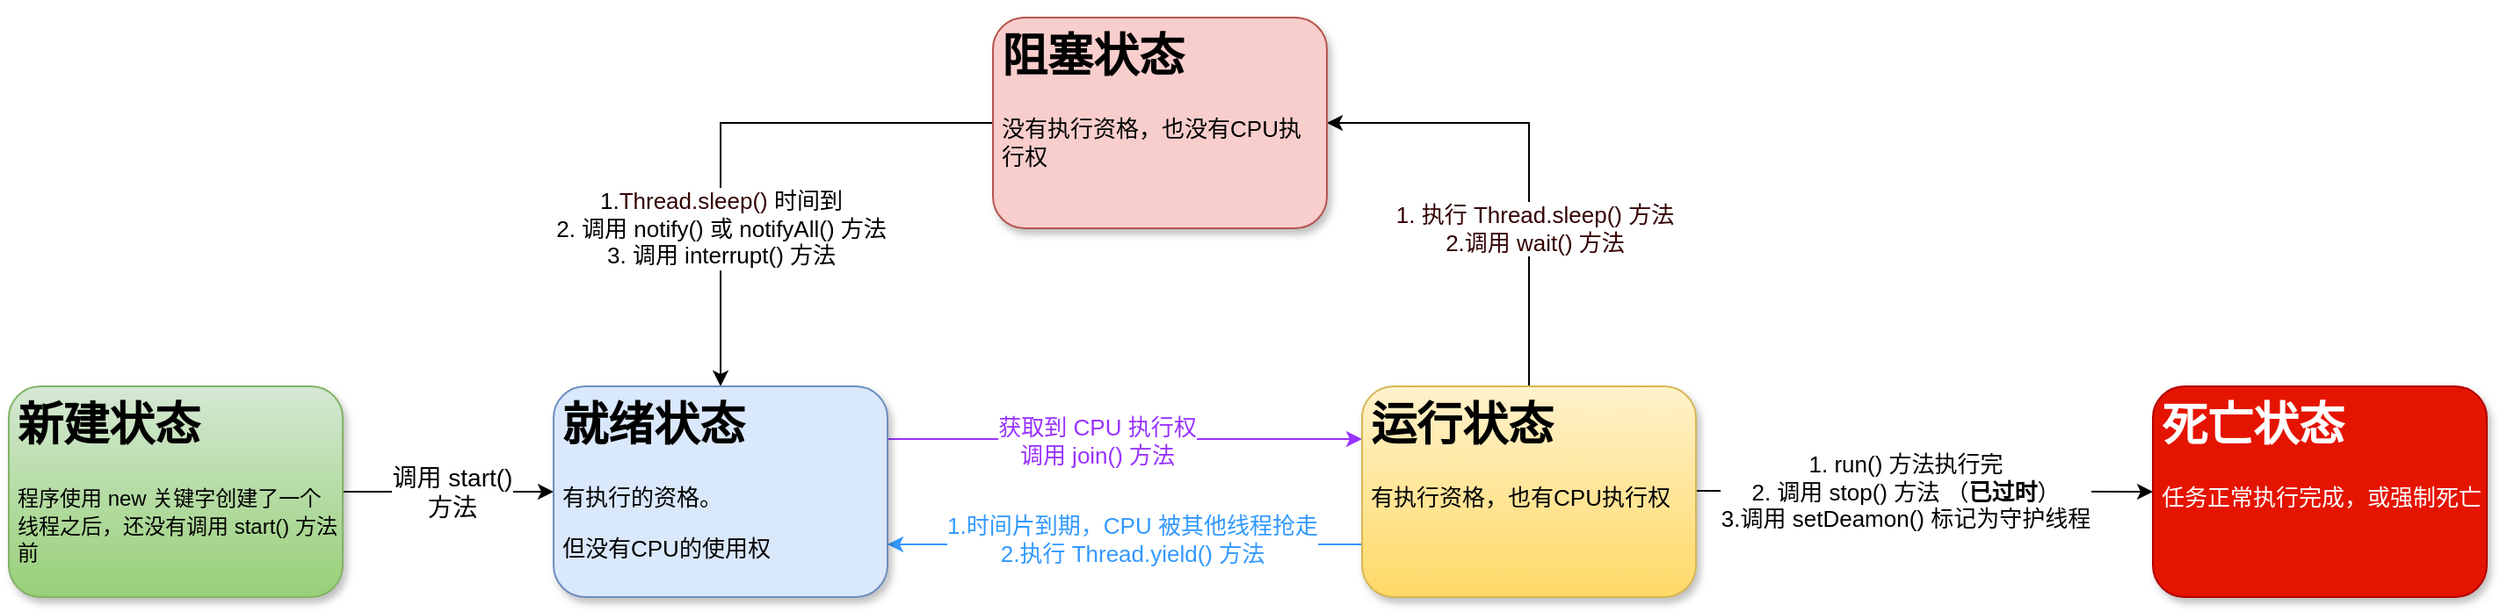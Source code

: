 <mxfile version="20.2.3" type="device"><diagram id="cvxq7ps3fXE-qxHbfZkH" name="线程的生命周期图"><mxGraphModel dx="2249" dy="874" grid="1" gridSize="10" guides="1" tooltips="1" connect="1" arrows="1" fold="1" page="1" pageScale="1" pageWidth="827" pageHeight="1169" math="0" shadow="0"><root><mxCell id="0"/><mxCell id="1" parent="0"/><mxCell id="9nwUCDywdmJtQBKf3fRw-4" style="edgeStyle=orthogonalEdgeStyle;curved=1;rounded=0;orthogonalLoop=1;jettySize=auto;html=1;entryX=0;entryY=0.5;entryDx=0;entryDy=0;exitX=1;exitY=0.5;exitDx=0;exitDy=0;" parent="1" source="hbKYCbYjU_x3LwAqlirU-15" target="hbKYCbYjU_x3LwAqlirU-14" edge="1"><mxGeometry relative="1" as="geometry"><mxPoint x="160" y="360" as="sourcePoint"/><mxPoint x="290" y="360" as="targetPoint"/></mxGeometry></mxCell><mxCell id="9nwUCDywdmJtQBKf3fRw-5" value="&lt;font style=&quot;font-size: 14px;&quot;&gt;调用 start() &lt;br&gt;方法&lt;/font&gt;" style="edgeLabel;html=1;align=center;verticalAlign=middle;resizable=0;points=[];" parent="9nwUCDywdmJtQBKf3fRw-4" vertex="1" connectable="0"><mxGeometry x="-0.2" y="2" relative="1" as="geometry"><mxPoint x="14" y="2" as="offset"/></mxGeometry></mxCell><mxCell id="hbKYCbYjU_x3LwAqlirU-4" style="edgeStyle=orthogonalEdgeStyle;rounded=0;orthogonalLoop=1;jettySize=auto;html=1;entryX=0;entryY=0.25;entryDx=0;entryDy=0;exitX=1;exitY=0.25;exitDx=0;exitDy=0;strokeColor=#9933FF;" edge="1" parent="1" source="hbKYCbYjU_x3LwAqlirU-14" target="hbKYCbYjU_x3LwAqlirU-19"><mxGeometry relative="1" as="geometry"><mxPoint x="410" y="345" as="sourcePoint"/><mxPoint x="660" y="345" as="targetPoint"/></mxGeometry></mxCell><mxCell id="hbKYCbYjU_x3LwAqlirU-8" value="获取到 CPU 执行权&lt;br style=&quot;font-size: 13px;&quot;&gt;调用 join() 方法" style="edgeLabel;html=1;align=center;verticalAlign=middle;resizable=0;points=[];fontSize=13;fontColor=#9933FF;" vertex="1" connectable="0" parent="hbKYCbYjU_x3LwAqlirU-4"><mxGeometry x="-0.118" y="-1" relative="1" as="geometry"><mxPoint as="offset"/></mxGeometry></mxCell><mxCell id="hbKYCbYjU_x3LwAqlirU-11" style="edgeStyle=orthogonalEdgeStyle;rounded=0;orthogonalLoop=1;jettySize=auto;html=1;entryX=0.5;entryY=0;entryDx=0;entryDy=0;exitX=0;exitY=0.5;exitDx=0;exitDy=0;" edge="1" parent="1" source="hbKYCbYjU_x3LwAqlirU-18" target="hbKYCbYjU_x3LwAqlirU-14"><mxGeometry relative="1" as="geometry"><mxPoint x="490" y="190" as="sourcePoint"/><mxPoint x="350" y="330" as="targetPoint"/></mxGeometry></mxCell><mxCell id="hbKYCbYjU_x3LwAqlirU-12" value="&lt;font style=&quot;font-size: 13px;&quot;&gt;1.&lt;span style=&quot;color: rgb(51, 0, 0);&quot;&gt;Thread.sleep()&amp;nbsp;&lt;/span&gt;时间到&lt;br&gt;2. 调用 notify() 或 notifyAll() 方法&lt;br&gt;3. 调用 interrupt() 方法&lt;br&gt;&lt;/font&gt;" style="edgeLabel;html=1;align=center;verticalAlign=middle;resizable=0;points=[];" vertex="1" connectable="0" parent="hbKYCbYjU_x3LwAqlirU-11"><mxGeometry x="0.193" y="-3" relative="1" as="geometry"><mxPoint x="3" y="33" as="offset"/></mxGeometry></mxCell><mxCell id="hbKYCbYjU_x3LwAqlirU-1" style="edgeStyle=orthogonalEdgeStyle;rounded=0;orthogonalLoop=1;jettySize=auto;html=1;entryX=0;entryY=0.5;entryDx=0;entryDy=0;" edge="1" parent="1" target="hbKYCbYjU_x3LwAqlirU-20"><mxGeometry relative="1" as="geometry"><mxPoint x="850" y="359.5" as="sourcePoint"/><mxPoint x="1010" y="359.5" as="targetPoint"/></mxGeometry></mxCell><mxCell id="hbKYCbYjU_x3LwAqlirU-2" value="1. run() 方法执行完&lt;br style=&quot;font-size: 13px;&quot;&gt;2. 调用 stop() 方法 （&lt;b&gt;已过时&lt;/b&gt;）&lt;br style=&quot;font-size: 13px;&quot;&gt;3.调用 setDeamon()&amp;nbsp;标记为守护线程" style="edgeLabel;html=1;align=center;verticalAlign=middle;resizable=0;points=[];fontSize=13;" vertex="1" connectable="0" parent="hbKYCbYjU_x3LwAqlirU-1"><mxGeometry x="-0.186" y="-1" relative="1" as="geometry"><mxPoint x="13" y="-1" as="offset"/></mxGeometry></mxCell><mxCell id="hbKYCbYjU_x3LwAqlirU-5" style="edgeStyle=orthogonalEdgeStyle;rounded=0;orthogonalLoop=1;jettySize=auto;html=1;exitX=0;exitY=0.75;exitDx=0;exitDy=0;entryX=1;entryY=0.75;entryDx=0;entryDy=0;strokeColor=#3399FF;" edge="1" parent="1" source="hbKYCbYjU_x3LwAqlirU-19" target="hbKYCbYjU_x3LwAqlirU-14"><mxGeometry relative="1" as="geometry"><mxPoint x="660" y="375" as="sourcePoint"/><mxPoint x="410" y="375" as="targetPoint"/></mxGeometry></mxCell><mxCell id="hbKYCbYjU_x3LwAqlirU-9" value="1.时间片到期，CPU 被其他线程抢走&lt;br&gt;2.执行 Thread.yield() 方法" style="edgeLabel;html=1;align=center;verticalAlign=middle;resizable=0;points=[];fontSize=13;fontColor=#3399FF;" vertex="1" connectable="0" parent="hbKYCbYjU_x3LwAqlirU-5"><mxGeometry x="0.188" y="-3" relative="1" as="geometry"><mxPoint x="29" as="offset"/></mxGeometry></mxCell><mxCell id="hbKYCbYjU_x3LwAqlirU-10" style="edgeStyle=orthogonalEdgeStyle;rounded=0;orthogonalLoop=1;jettySize=auto;html=1;exitX=0.5;exitY=0;exitDx=0;exitDy=0;entryX=1;entryY=0.5;entryDx=0;entryDy=0;" edge="1" parent="1" source="hbKYCbYjU_x3LwAqlirU-19" target="hbKYCbYjU_x3LwAqlirU-18"><mxGeometry relative="1" as="geometry"><mxPoint x="720" y="330" as="sourcePoint"/><mxPoint x="610" y="190" as="targetPoint"/></mxGeometry></mxCell><mxCell id="hbKYCbYjU_x3LwAqlirU-13" value="1. 执行 Thread.sleep() 方法&lt;br&gt;2.调用 wait() 方法" style="edgeLabel;html=1;align=center;verticalAlign=middle;resizable=0;points=[];fontSize=13;fontColor=#330000;" vertex="1" connectable="0" parent="hbKYCbYjU_x3LwAqlirU-10"><mxGeometry x="-0.32" y="-3" relative="1" as="geometry"><mxPoint as="offset"/></mxGeometry></mxCell><mxCell id="hbKYCbYjU_x3LwAqlirU-14" value="&lt;h1&gt;就绪状态&lt;/h1&gt;&lt;p&gt;有执行的资格。&lt;/p&gt;&lt;p&gt;但没有CPU的使用权&lt;/p&gt;" style="text;html=1;strokeColor=#6c8ebf;fillColor=#dae8fc;spacing=5;spacingTop=-20;whiteSpace=wrap;overflow=hidden;rounded=1;fontSize=13;shadow=1;glass=0;" vertex="1" parent="1"><mxGeometry x="200" y="300" width="190" height="120" as="geometry"/></mxCell><mxCell id="hbKYCbYjU_x3LwAqlirU-15" value="&lt;h1&gt;新建状态&lt;/h1&gt;&lt;p&gt;&lt;span style=&quot;color: rgb(0, 0, 0); font-size: 12px;&quot;&gt;程序使用 new 关键字创建了一个线程之后，还没有调用 start() 方法前&lt;/span&gt;&lt;br&gt;&lt;/p&gt;" style="text;html=1;strokeColor=#82b366;fillColor=#d5e8d4;spacing=5;spacingTop=-20;whiteSpace=wrap;overflow=hidden;rounded=1;fontSize=13;gradientColor=#97d077;shadow=1;sketch=0;glass=0;" vertex="1" parent="1"><mxGeometry x="-110" y="300" width="190" height="120" as="geometry"/></mxCell><mxCell id="hbKYCbYjU_x3LwAqlirU-18" value="&lt;h1&gt;阻塞状态&lt;/h1&gt;&lt;p&gt;没有执行资格，也&lt;span style=&quot;background-color: initial;&quot;&gt;没有CPU执行权&lt;/span&gt;&lt;/p&gt;" style="text;html=1;strokeColor=#b85450;fillColor=#f8cecc;spacing=5;spacingTop=-20;whiteSpace=wrap;overflow=hidden;rounded=1;fontSize=13;shadow=1;glass=0;" vertex="1" parent="1"><mxGeometry x="450" y="90" width="190" height="120" as="geometry"/></mxCell><mxCell id="hbKYCbYjU_x3LwAqlirU-19" value="&lt;h1&gt;运行状态&lt;/h1&gt;&lt;p&gt;有执行资格，也&lt;span style=&quot;background-color: initial;&quot;&gt;有CPU执行权&lt;/span&gt;&lt;br&gt;&lt;/p&gt;" style="text;html=1;strokeColor=#d6b656;fillColor=#fff2cc;spacing=5;spacingTop=-20;whiteSpace=wrap;overflow=hidden;rounded=1;fontSize=13;shadow=1;glass=0;gradientColor=#ffd966;" vertex="1" parent="1"><mxGeometry x="660" y="300" width="190" height="120" as="geometry"/></mxCell><mxCell id="hbKYCbYjU_x3LwAqlirU-20" value="&lt;h1&gt;死亡状态&lt;/h1&gt;&lt;p&gt;任务正常执行完成，或强制死亡&lt;/p&gt;" style="text;html=1;strokeColor=#B20000;fillColor=#e51400;spacing=5;spacingTop=-20;whiteSpace=wrap;overflow=hidden;rounded=1;fontSize=13;shadow=1;glass=0;fontColor=#ffffff;" vertex="1" parent="1"><mxGeometry x="1110" y="300" width="190" height="120" as="geometry"/></mxCell></root></mxGraphModel></diagram></mxfile>